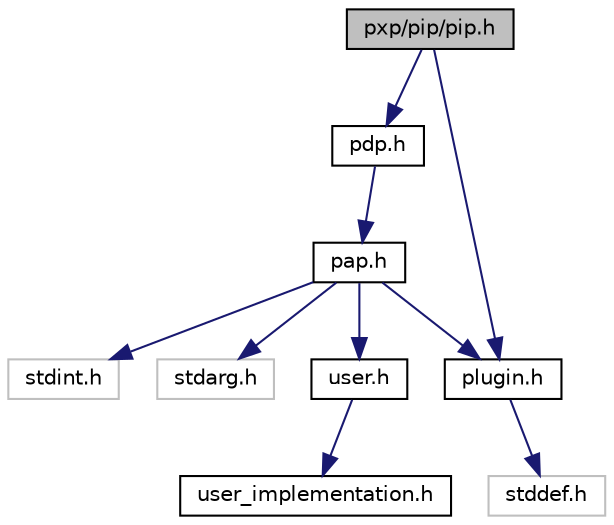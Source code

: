 digraph "pxp/pip/pip.h"
{
  edge [fontname="Helvetica",fontsize="10",labelfontname="Helvetica",labelfontsize="10"];
  node [fontname="Helvetica",fontsize="10",shape=record];
  Node0 [label="pxp/pip/pip.h",height=0.2,width=0.4,color="black", fillcolor="grey75", style="filled", fontcolor="black"];
  Node0 -> Node1 [color="midnightblue",fontsize="10",style="solid",fontname="Helvetica"];
  Node1 [label="pdp.h",height=0.2,width=0.4,color="black", fillcolor="white", style="filled",URL="$pdp_8h.html"];
  Node1 -> Node2 [color="midnightblue",fontsize="10",style="solid",fontname="Helvetica"];
  Node2 [label="pap.h",height=0.2,width=0.4,color="black", fillcolor="white", style="filled",URL="$pap_8h.html"];
  Node2 -> Node3 [color="midnightblue",fontsize="10",style="solid",fontname="Helvetica"];
  Node3 [label="stdarg.h",height=0.2,width=0.4,color="grey75", fillcolor="white", style="filled"];
  Node2 -> Node4 [color="midnightblue",fontsize="10",style="solid",fontname="Helvetica"];
  Node4 [label="stdint.h",height=0.2,width=0.4,color="grey75", fillcolor="white", style="filled"];
  Node2 -> Node5 [color="midnightblue",fontsize="10",style="solid",fontname="Helvetica"];
  Node5 [label="plugin.h",height=0.2,width=0.4,color="black", fillcolor="white", style="filled",URL="$plugin_8h.html"];
  Node5 -> Node6 [color="midnightblue",fontsize="10",style="solid",fontname="Helvetica"];
  Node6 [label="stddef.h",height=0.2,width=0.4,color="grey75", fillcolor="white", style="filled"];
  Node2 -> Node7 [color="midnightblue",fontsize="10",style="solid",fontname="Helvetica"];
  Node7 [label="user.h",height=0.2,width=0.4,color="black", fillcolor="white", style="filled",URL="$user_8h.html"];
  Node7 -> Node8 [color="midnightblue",fontsize="10",style="solid",fontname="Helvetica"];
  Node8 [label="user_implementation.h",height=0.2,width=0.4,color="black", fillcolor="white", style="filled",URL="$user__implementation_8h.html"];
  Node0 -> Node5 [color="midnightblue",fontsize="10",style="solid",fontname="Helvetica"];
}
